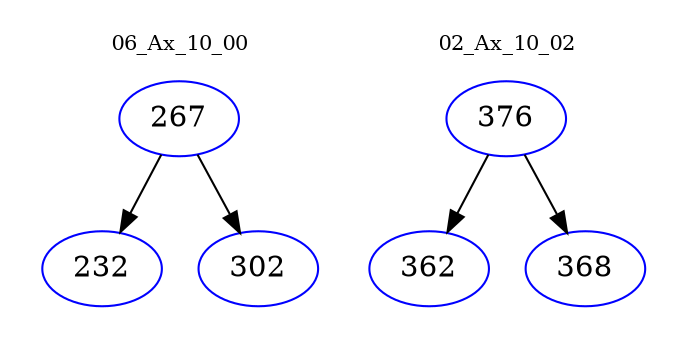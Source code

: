 digraph{
subgraph cluster_0 {
color = white
label = "06_Ax_10_00";
fontsize=10;
T0_267 [label="267", color="blue"]
T0_267 -> T0_232 [color="black"]
T0_232 [label="232", color="blue"]
T0_267 -> T0_302 [color="black"]
T0_302 [label="302", color="blue"]
}
subgraph cluster_1 {
color = white
label = "02_Ax_10_02";
fontsize=10;
T1_376 [label="376", color="blue"]
T1_376 -> T1_362 [color="black"]
T1_362 [label="362", color="blue"]
T1_376 -> T1_368 [color="black"]
T1_368 [label="368", color="blue"]
}
}
